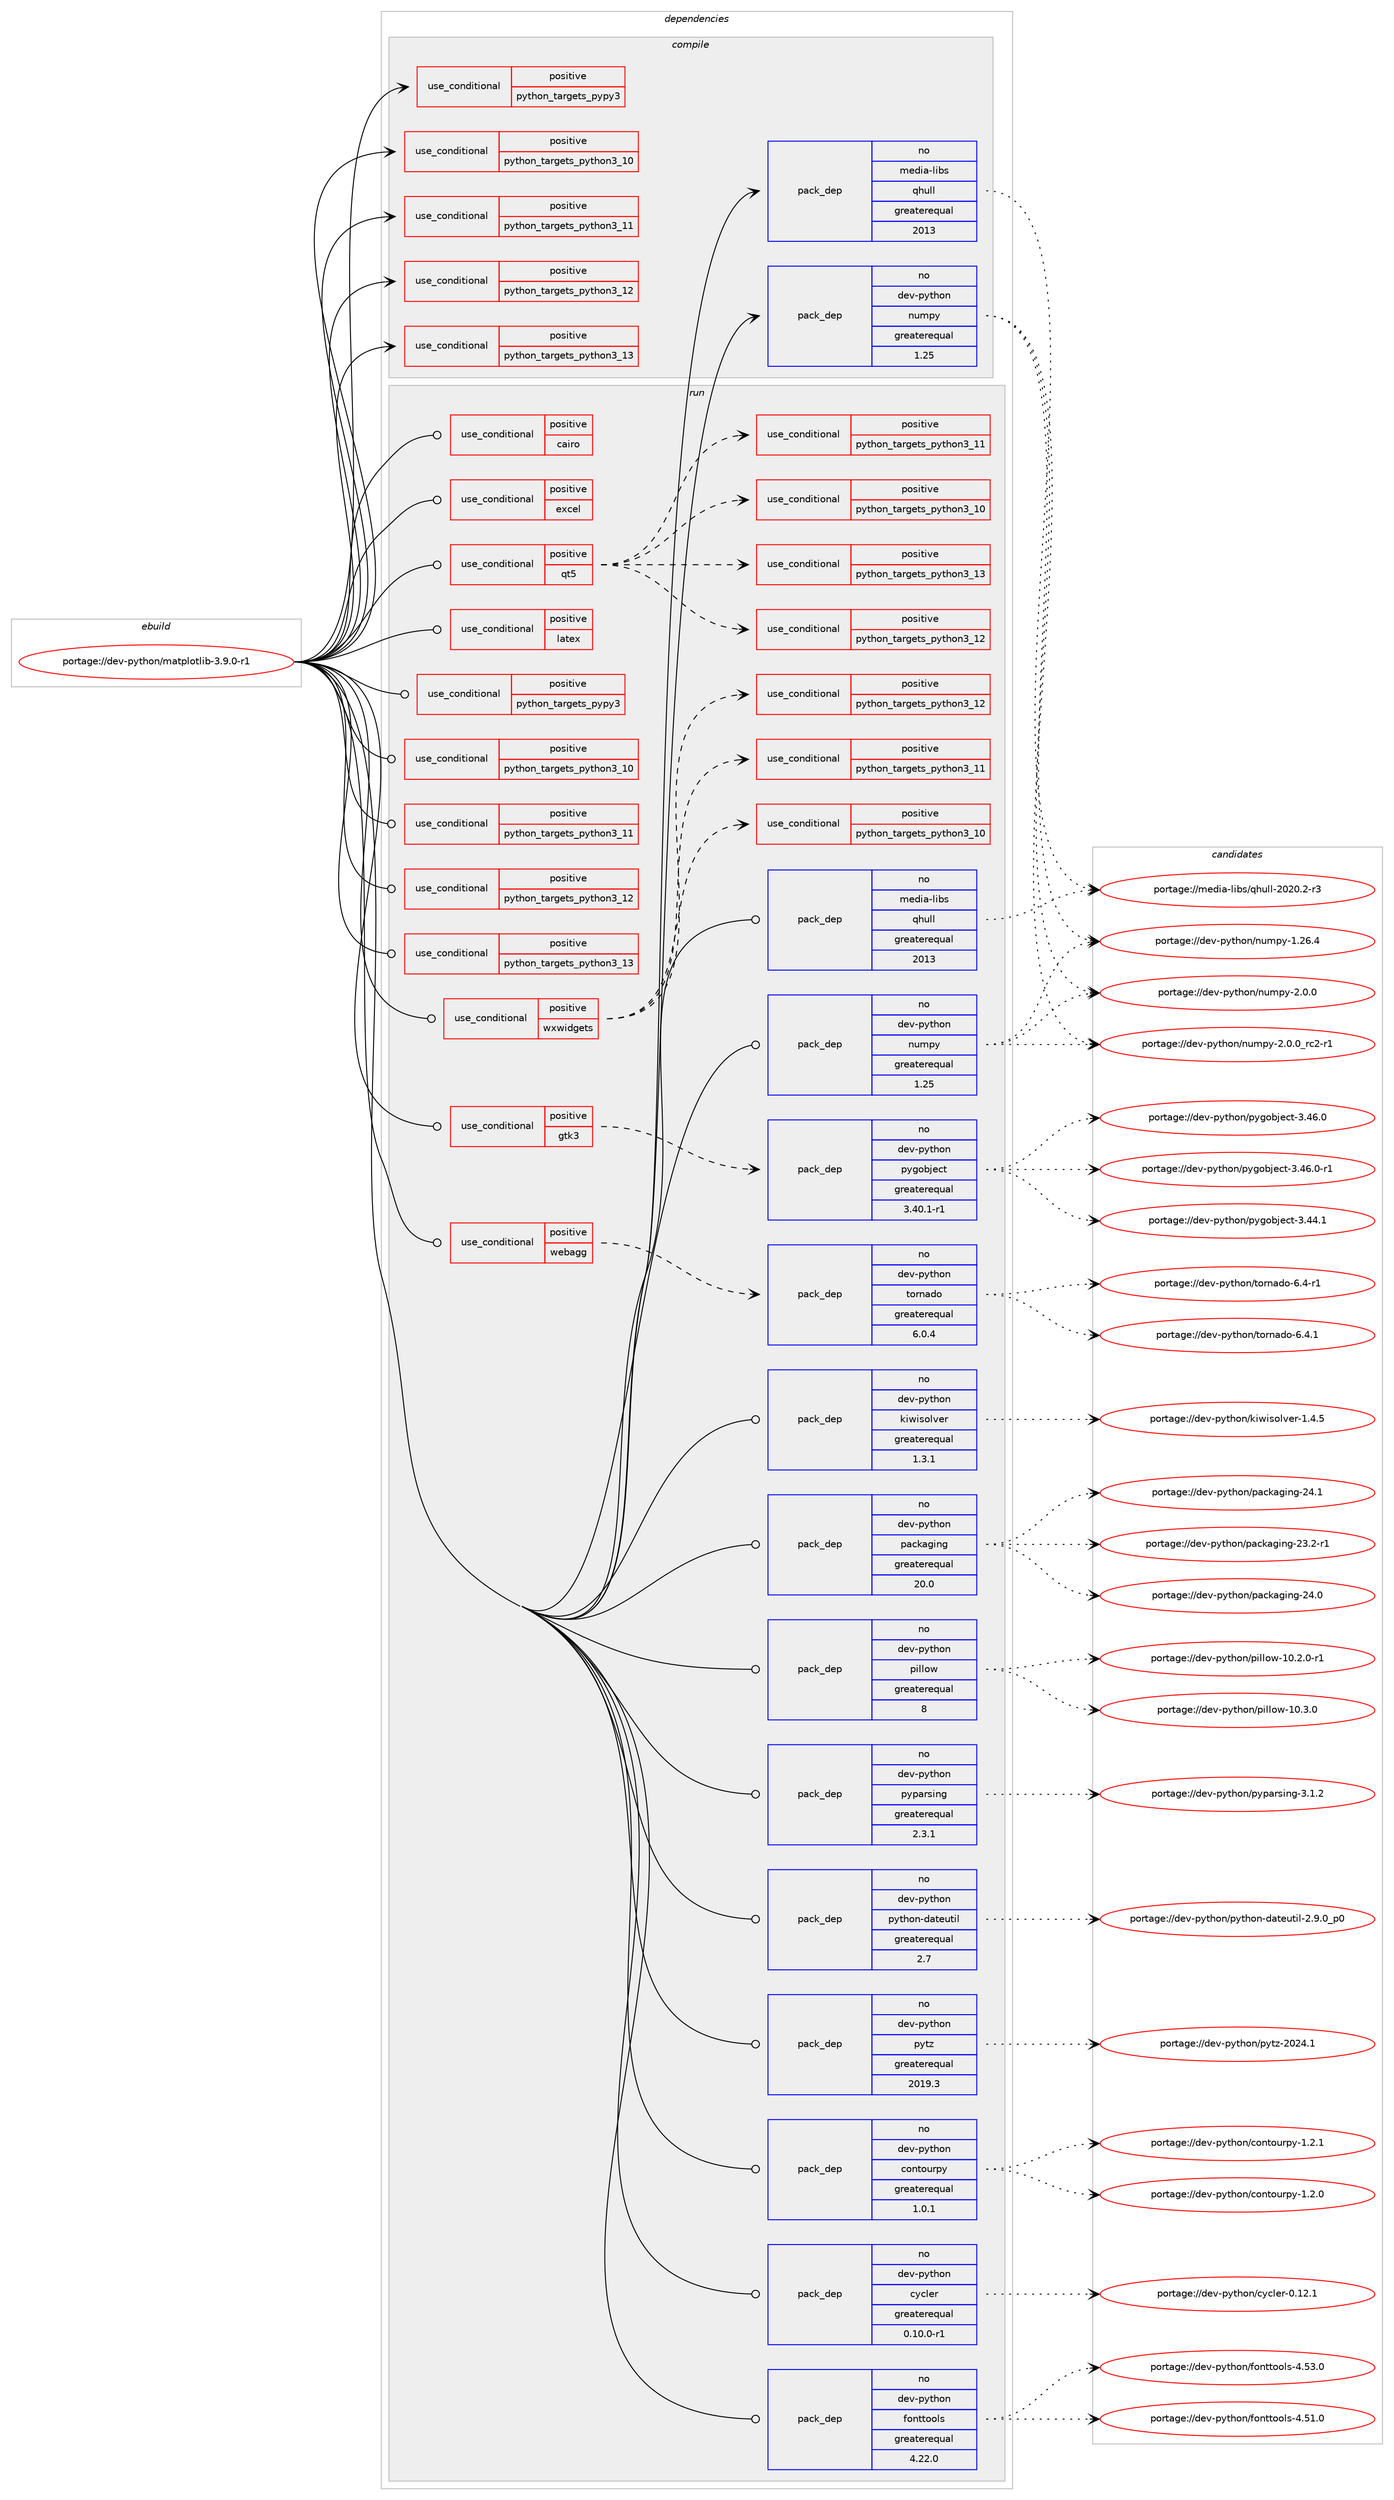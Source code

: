 digraph prolog {

# *************
# Graph options
# *************

newrank=true;
concentrate=true;
compound=true;
graph [rankdir=LR,fontname=Helvetica,fontsize=10,ranksep=1.5];#, ranksep=2.5, nodesep=0.2];
edge  [arrowhead=vee];
node  [fontname=Helvetica,fontsize=10];

# **********
# The ebuild
# **********

subgraph cluster_leftcol {
color=gray;
rank=same;
label=<<i>ebuild</i>>;
id [label="portage://dev-python/matplotlib-3.9.0-r1", color=red, width=4, href="../dev-python/matplotlib-3.9.0-r1.svg"];
}

# ****************
# The dependencies
# ****************

subgraph cluster_midcol {
color=gray;
label=<<i>dependencies</i>>;
subgraph cluster_compile {
fillcolor="#eeeeee";
style=filled;
label=<<i>compile</i>>;
subgraph cond33756 {
dependency75842 [label=<<TABLE BORDER="0" CELLBORDER="1" CELLSPACING="0" CELLPADDING="4"><TR><TD ROWSPAN="3" CELLPADDING="10">use_conditional</TD></TR><TR><TD>positive</TD></TR><TR><TD>python_targets_pypy3</TD></TR></TABLE>>, shape=none, color=red];
# *** BEGIN UNKNOWN DEPENDENCY TYPE (TODO) ***
# dependency75842 -> package_dependency(portage://dev-python/matplotlib-3.9.0-r1,install,no,dev-python,pypy3,none,[,,],any_same_slot,[use(optenable(tk),none),use(enable(threads),positive)])
# *** END UNKNOWN DEPENDENCY TYPE (TODO) ***

}
id:e -> dependency75842:w [weight=20,style="solid",arrowhead="vee"];
subgraph cond33757 {
dependency75843 [label=<<TABLE BORDER="0" CELLBORDER="1" CELLSPACING="0" CELLPADDING="4"><TR><TD ROWSPAN="3" CELLPADDING="10">use_conditional</TD></TR><TR><TD>positive</TD></TR><TR><TD>python_targets_python3_10</TD></TR></TABLE>>, shape=none, color=red];
# *** BEGIN UNKNOWN DEPENDENCY TYPE (TODO) ***
# dependency75843 -> package_dependency(portage://dev-python/matplotlib-3.9.0-r1,install,no,dev-lang,python,none,[,,],[slot(3.10)],[use(optenable(tk),none),use(enable(threads),positive)])
# *** END UNKNOWN DEPENDENCY TYPE (TODO) ***

}
id:e -> dependency75843:w [weight=20,style="solid",arrowhead="vee"];
subgraph cond33758 {
dependency75844 [label=<<TABLE BORDER="0" CELLBORDER="1" CELLSPACING="0" CELLPADDING="4"><TR><TD ROWSPAN="3" CELLPADDING="10">use_conditional</TD></TR><TR><TD>positive</TD></TR><TR><TD>python_targets_python3_11</TD></TR></TABLE>>, shape=none, color=red];
# *** BEGIN UNKNOWN DEPENDENCY TYPE (TODO) ***
# dependency75844 -> package_dependency(portage://dev-python/matplotlib-3.9.0-r1,install,no,dev-lang,python,none,[,,],[slot(3.11)],[use(optenable(tk),none),use(enable(threads),positive)])
# *** END UNKNOWN DEPENDENCY TYPE (TODO) ***

}
id:e -> dependency75844:w [weight=20,style="solid",arrowhead="vee"];
subgraph cond33759 {
dependency75845 [label=<<TABLE BORDER="0" CELLBORDER="1" CELLSPACING="0" CELLPADDING="4"><TR><TD ROWSPAN="3" CELLPADDING="10">use_conditional</TD></TR><TR><TD>positive</TD></TR><TR><TD>python_targets_python3_12</TD></TR></TABLE>>, shape=none, color=red];
# *** BEGIN UNKNOWN DEPENDENCY TYPE (TODO) ***
# dependency75845 -> package_dependency(portage://dev-python/matplotlib-3.9.0-r1,install,no,dev-lang,python,none,[,,],[slot(3.12)],[use(optenable(tk),none),use(enable(threads),positive)])
# *** END UNKNOWN DEPENDENCY TYPE (TODO) ***

}
id:e -> dependency75845:w [weight=20,style="solid",arrowhead="vee"];
subgraph cond33760 {
dependency75846 [label=<<TABLE BORDER="0" CELLBORDER="1" CELLSPACING="0" CELLPADDING="4"><TR><TD ROWSPAN="3" CELLPADDING="10">use_conditional</TD></TR><TR><TD>positive</TD></TR><TR><TD>python_targets_python3_13</TD></TR></TABLE>>, shape=none, color=red];
# *** BEGIN UNKNOWN DEPENDENCY TYPE (TODO) ***
# dependency75846 -> package_dependency(portage://dev-python/matplotlib-3.9.0-r1,install,no,dev-lang,python,none,[,,],[slot(3.13)],[use(optenable(tk),none),use(enable(threads),positive)])
# *** END UNKNOWN DEPENDENCY TYPE (TODO) ***

}
id:e -> dependency75846:w [weight=20,style="solid",arrowhead="vee"];
subgraph pack40871 {
dependency75847 [label=<<TABLE BORDER="0" CELLBORDER="1" CELLSPACING="0" CELLPADDING="4" WIDTH="220"><TR><TD ROWSPAN="6" CELLPADDING="30">pack_dep</TD></TR><TR><TD WIDTH="110">no</TD></TR><TR><TD>dev-python</TD></TR><TR><TD>numpy</TD></TR><TR><TD>greaterequal</TD></TR><TR><TD>1.25</TD></TR></TABLE>>, shape=none, color=blue];
}
id:e -> dependency75847:w [weight=20,style="solid",arrowhead="vee"];
# *** BEGIN UNKNOWN DEPENDENCY TYPE (TODO) ***
# id -> package_dependency(portage://dev-python/matplotlib-3.9.0-r1,install,no,media-libs,freetype,none,[,,],[slot(2)],[])
# *** END UNKNOWN DEPENDENCY TYPE (TODO) ***

subgraph pack40872 {
dependency75848 [label=<<TABLE BORDER="0" CELLBORDER="1" CELLSPACING="0" CELLPADDING="4" WIDTH="220"><TR><TD ROWSPAN="6" CELLPADDING="30">pack_dep</TD></TR><TR><TD WIDTH="110">no</TD></TR><TR><TD>media-libs</TD></TR><TR><TD>qhull</TD></TR><TR><TD>greaterequal</TD></TR><TR><TD>2013</TD></TR></TABLE>>, shape=none, color=blue];
}
id:e -> dependency75848:w [weight=20,style="solid",arrowhead="vee"];
}
subgraph cluster_compileandrun {
fillcolor="#eeeeee";
style=filled;
label=<<i>compile and run</i>>;
}
subgraph cluster_run {
fillcolor="#eeeeee";
style=filled;
label=<<i>run</i>>;
subgraph cond33761 {
dependency75849 [label=<<TABLE BORDER="0" CELLBORDER="1" CELLSPACING="0" CELLPADDING="4"><TR><TD ROWSPAN="3" CELLPADDING="10">use_conditional</TD></TR><TR><TD>positive</TD></TR><TR><TD>cairo</TD></TR></TABLE>>, shape=none, color=red];
# *** BEGIN UNKNOWN DEPENDENCY TYPE (TODO) ***
# dependency75849 -> package_dependency(portage://dev-python/matplotlib-3.9.0-r1,run,no,dev-python,cairocffi,none,[,,],[],[use(optenable(python_targets_pypy3),negative),use(optenable(python_targets_python3_10),negative),use(optenable(python_targets_python3_11),negative),use(optenable(python_targets_python3_12),negative),use(optenable(python_targets_python3_13),negative)])
# *** END UNKNOWN DEPENDENCY TYPE (TODO) ***

}
id:e -> dependency75849:w [weight=20,style="solid",arrowhead="odot"];
subgraph cond33762 {
dependency75850 [label=<<TABLE BORDER="0" CELLBORDER="1" CELLSPACING="0" CELLPADDING="4"><TR><TD ROWSPAN="3" CELLPADDING="10">use_conditional</TD></TR><TR><TD>positive</TD></TR><TR><TD>excel</TD></TR></TABLE>>, shape=none, color=red];
# *** BEGIN UNKNOWN DEPENDENCY TYPE (TODO) ***
# dependency75850 -> package_dependency(portage://dev-python/matplotlib-3.9.0-r1,run,no,dev-python,xlwt,none,[,,],[],[use(optenable(python_targets_pypy3),negative),use(optenable(python_targets_python3_10),negative),use(optenable(python_targets_python3_11),negative),use(optenable(python_targets_python3_12),negative),use(optenable(python_targets_python3_13),negative)])
# *** END UNKNOWN DEPENDENCY TYPE (TODO) ***

}
id:e -> dependency75850:w [weight=20,style="solid",arrowhead="odot"];
subgraph cond33763 {
dependency75851 [label=<<TABLE BORDER="0" CELLBORDER="1" CELLSPACING="0" CELLPADDING="4"><TR><TD ROWSPAN="3" CELLPADDING="10">use_conditional</TD></TR><TR><TD>positive</TD></TR><TR><TD>gtk3</TD></TR></TABLE>>, shape=none, color=red];
subgraph pack40873 {
dependency75852 [label=<<TABLE BORDER="0" CELLBORDER="1" CELLSPACING="0" CELLPADDING="4" WIDTH="220"><TR><TD ROWSPAN="6" CELLPADDING="30">pack_dep</TD></TR><TR><TD WIDTH="110">no</TD></TR><TR><TD>dev-python</TD></TR><TR><TD>pygobject</TD></TR><TR><TD>greaterequal</TD></TR><TR><TD>3.40.1-r1</TD></TR></TABLE>>, shape=none, color=blue];
}
dependency75851:e -> dependency75852:w [weight=20,style="dashed",arrowhead="vee"];
# *** BEGIN UNKNOWN DEPENDENCY TYPE (TODO) ***
# dependency75851 -> package_dependency(portage://dev-python/matplotlib-3.9.0-r1,run,no,x11-libs,gtk+,none,[,,],[slot(3)],[use(enable(introspection),none)])
# *** END UNKNOWN DEPENDENCY TYPE (TODO) ***

}
id:e -> dependency75851:w [weight=20,style="solid",arrowhead="odot"];
subgraph cond33764 {
dependency75853 [label=<<TABLE BORDER="0" CELLBORDER="1" CELLSPACING="0" CELLPADDING="4"><TR><TD ROWSPAN="3" CELLPADDING="10">use_conditional</TD></TR><TR><TD>positive</TD></TR><TR><TD>latex</TD></TR></TABLE>>, shape=none, color=red];
# *** BEGIN UNKNOWN DEPENDENCY TYPE (TODO) ***
# dependency75853 -> package_dependency(portage://dev-python/matplotlib-3.9.0-r1,run,no,virtual,latex-base,none,[,,],[],[])
# *** END UNKNOWN DEPENDENCY TYPE (TODO) ***

# *** BEGIN UNKNOWN DEPENDENCY TYPE (TODO) ***
# dependency75853 -> package_dependency(portage://dev-python/matplotlib-3.9.0-r1,run,no,app-text,dvipng,none,[,,],[],[])
# *** END UNKNOWN DEPENDENCY TYPE (TODO) ***

# *** BEGIN UNKNOWN DEPENDENCY TYPE (TODO) ***
# dependency75853 -> package_dependency(portage://dev-python/matplotlib-3.9.0-r1,run,no,app-text,ghostscript-gpl,none,[,,],[],[])
# *** END UNKNOWN DEPENDENCY TYPE (TODO) ***

# *** BEGIN UNKNOWN DEPENDENCY TYPE (TODO) ***
# dependency75853 -> package_dependency(portage://dev-python/matplotlib-3.9.0-r1,run,no,app-text,poppler,none,[,,],[],[use(enable(utils),none)])
# *** END UNKNOWN DEPENDENCY TYPE (TODO) ***

# *** BEGIN UNKNOWN DEPENDENCY TYPE (TODO) ***
# dependency75853 -> package_dependency(portage://dev-python/matplotlib-3.9.0-r1,run,no,dev-texlive,texlive-fontsrecommended,none,[,,],[],[])
# *** END UNKNOWN DEPENDENCY TYPE (TODO) ***

# *** BEGIN UNKNOWN DEPENDENCY TYPE (TODO) ***
# dependency75853 -> package_dependency(portage://dev-python/matplotlib-3.9.0-r1,run,no,dev-texlive,texlive-latexextra,none,[,,],[],[])
# *** END UNKNOWN DEPENDENCY TYPE (TODO) ***

# *** BEGIN UNKNOWN DEPENDENCY TYPE (TODO) ***
# dependency75853 -> package_dependency(portage://dev-python/matplotlib-3.9.0-r1,run,no,dev-texlive,texlive-luatex,none,[,,],[],[])
# *** END UNKNOWN DEPENDENCY TYPE (TODO) ***

# *** BEGIN UNKNOWN DEPENDENCY TYPE (TODO) ***
# dependency75853 -> package_dependency(portage://dev-python/matplotlib-3.9.0-r1,run,no,dev-texlive,texlive-xetex,none,[,,],[],[])
# *** END UNKNOWN DEPENDENCY TYPE (TODO) ***

}
id:e -> dependency75853:w [weight=20,style="solid",arrowhead="odot"];
subgraph cond33765 {
dependency75854 [label=<<TABLE BORDER="0" CELLBORDER="1" CELLSPACING="0" CELLPADDING="4"><TR><TD ROWSPAN="3" CELLPADDING="10">use_conditional</TD></TR><TR><TD>positive</TD></TR><TR><TD>python_targets_pypy3</TD></TR></TABLE>>, shape=none, color=red];
# *** BEGIN UNKNOWN DEPENDENCY TYPE (TODO) ***
# dependency75854 -> package_dependency(portage://dev-python/matplotlib-3.9.0-r1,run,no,dev-python,pypy3,none,[,,],any_same_slot,[use(optenable(tk),none),use(enable(threads),positive)])
# *** END UNKNOWN DEPENDENCY TYPE (TODO) ***

}
id:e -> dependency75854:w [weight=20,style="solid",arrowhead="odot"];
subgraph cond33766 {
dependency75855 [label=<<TABLE BORDER="0" CELLBORDER="1" CELLSPACING="0" CELLPADDING="4"><TR><TD ROWSPAN="3" CELLPADDING="10">use_conditional</TD></TR><TR><TD>positive</TD></TR><TR><TD>python_targets_python3_10</TD></TR></TABLE>>, shape=none, color=red];
# *** BEGIN UNKNOWN DEPENDENCY TYPE (TODO) ***
# dependency75855 -> package_dependency(portage://dev-python/matplotlib-3.9.0-r1,run,no,dev-lang,python,none,[,,],[slot(3.10)],[use(optenable(tk),none),use(enable(threads),positive)])
# *** END UNKNOWN DEPENDENCY TYPE (TODO) ***

}
id:e -> dependency75855:w [weight=20,style="solid",arrowhead="odot"];
subgraph cond33767 {
dependency75856 [label=<<TABLE BORDER="0" CELLBORDER="1" CELLSPACING="0" CELLPADDING="4"><TR><TD ROWSPAN="3" CELLPADDING="10">use_conditional</TD></TR><TR><TD>positive</TD></TR><TR><TD>python_targets_python3_11</TD></TR></TABLE>>, shape=none, color=red];
# *** BEGIN UNKNOWN DEPENDENCY TYPE (TODO) ***
# dependency75856 -> package_dependency(portage://dev-python/matplotlib-3.9.0-r1,run,no,dev-lang,python,none,[,,],[slot(3.11)],[use(optenable(tk),none),use(enable(threads),positive)])
# *** END UNKNOWN DEPENDENCY TYPE (TODO) ***

}
id:e -> dependency75856:w [weight=20,style="solid",arrowhead="odot"];
subgraph cond33768 {
dependency75857 [label=<<TABLE BORDER="0" CELLBORDER="1" CELLSPACING="0" CELLPADDING="4"><TR><TD ROWSPAN="3" CELLPADDING="10">use_conditional</TD></TR><TR><TD>positive</TD></TR><TR><TD>python_targets_python3_12</TD></TR></TABLE>>, shape=none, color=red];
# *** BEGIN UNKNOWN DEPENDENCY TYPE (TODO) ***
# dependency75857 -> package_dependency(portage://dev-python/matplotlib-3.9.0-r1,run,no,dev-lang,python,none,[,,],[slot(3.12)],[use(optenable(tk),none),use(enable(threads),positive)])
# *** END UNKNOWN DEPENDENCY TYPE (TODO) ***

}
id:e -> dependency75857:w [weight=20,style="solid",arrowhead="odot"];
subgraph cond33769 {
dependency75858 [label=<<TABLE BORDER="0" CELLBORDER="1" CELLSPACING="0" CELLPADDING="4"><TR><TD ROWSPAN="3" CELLPADDING="10">use_conditional</TD></TR><TR><TD>positive</TD></TR><TR><TD>python_targets_python3_13</TD></TR></TABLE>>, shape=none, color=red];
# *** BEGIN UNKNOWN DEPENDENCY TYPE (TODO) ***
# dependency75858 -> package_dependency(portage://dev-python/matplotlib-3.9.0-r1,run,no,dev-lang,python,none,[,,],[slot(3.13)],[use(optenable(tk),none),use(enable(threads),positive)])
# *** END UNKNOWN DEPENDENCY TYPE (TODO) ***

}
id:e -> dependency75858:w [weight=20,style="solid",arrowhead="odot"];
subgraph cond33770 {
dependency75859 [label=<<TABLE BORDER="0" CELLBORDER="1" CELLSPACING="0" CELLPADDING="4"><TR><TD ROWSPAN="3" CELLPADDING="10">use_conditional</TD></TR><TR><TD>positive</TD></TR><TR><TD>qt5</TD></TR></TABLE>>, shape=none, color=red];
subgraph cond33771 {
dependency75860 [label=<<TABLE BORDER="0" CELLBORDER="1" CELLSPACING="0" CELLPADDING="4"><TR><TD ROWSPAN="3" CELLPADDING="10">use_conditional</TD></TR><TR><TD>positive</TD></TR><TR><TD>python_targets_python3_10</TD></TR></TABLE>>, shape=none, color=red];
# *** BEGIN UNKNOWN DEPENDENCY TYPE (TODO) ***
# dependency75860 -> package_dependency(portage://dev-python/matplotlib-3.9.0-r1,run,no,dev-python,PyQt5,none,[,,],[],[use(enable(gui),none),use(enable(widgets),none),use(optenable(python_targets_python3_10),negative),use(optenable(python_targets_python3_11),negative),use(optenable(python_targets_python3_12),negative),use(optenable(python_targets_python3_13),negative)])
# *** END UNKNOWN DEPENDENCY TYPE (TODO) ***

}
dependency75859:e -> dependency75860:w [weight=20,style="dashed",arrowhead="vee"];
subgraph cond33772 {
dependency75861 [label=<<TABLE BORDER="0" CELLBORDER="1" CELLSPACING="0" CELLPADDING="4"><TR><TD ROWSPAN="3" CELLPADDING="10">use_conditional</TD></TR><TR><TD>positive</TD></TR><TR><TD>python_targets_python3_11</TD></TR></TABLE>>, shape=none, color=red];
# *** BEGIN UNKNOWN DEPENDENCY TYPE (TODO) ***
# dependency75861 -> package_dependency(portage://dev-python/matplotlib-3.9.0-r1,run,no,dev-python,PyQt5,none,[,,],[],[use(enable(gui),none),use(enable(widgets),none),use(optenable(python_targets_python3_10),negative),use(optenable(python_targets_python3_11),negative),use(optenable(python_targets_python3_12),negative),use(optenable(python_targets_python3_13),negative)])
# *** END UNKNOWN DEPENDENCY TYPE (TODO) ***

}
dependency75859:e -> dependency75861:w [weight=20,style="dashed",arrowhead="vee"];
subgraph cond33773 {
dependency75862 [label=<<TABLE BORDER="0" CELLBORDER="1" CELLSPACING="0" CELLPADDING="4"><TR><TD ROWSPAN="3" CELLPADDING="10">use_conditional</TD></TR><TR><TD>positive</TD></TR><TR><TD>python_targets_python3_12</TD></TR></TABLE>>, shape=none, color=red];
# *** BEGIN UNKNOWN DEPENDENCY TYPE (TODO) ***
# dependency75862 -> package_dependency(portage://dev-python/matplotlib-3.9.0-r1,run,no,dev-python,PyQt5,none,[,,],[],[use(enable(gui),none),use(enable(widgets),none),use(optenable(python_targets_python3_10),negative),use(optenable(python_targets_python3_11),negative),use(optenable(python_targets_python3_12),negative),use(optenable(python_targets_python3_13),negative)])
# *** END UNKNOWN DEPENDENCY TYPE (TODO) ***

}
dependency75859:e -> dependency75862:w [weight=20,style="dashed",arrowhead="vee"];
subgraph cond33774 {
dependency75863 [label=<<TABLE BORDER="0" CELLBORDER="1" CELLSPACING="0" CELLPADDING="4"><TR><TD ROWSPAN="3" CELLPADDING="10">use_conditional</TD></TR><TR><TD>positive</TD></TR><TR><TD>python_targets_python3_13</TD></TR></TABLE>>, shape=none, color=red];
# *** BEGIN UNKNOWN DEPENDENCY TYPE (TODO) ***
# dependency75863 -> package_dependency(portage://dev-python/matplotlib-3.9.0-r1,run,no,dev-python,PyQt5,none,[,,],[],[use(enable(gui),none),use(enable(widgets),none),use(optenable(python_targets_python3_10),negative),use(optenable(python_targets_python3_11),negative),use(optenable(python_targets_python3_12),negative),use(optenable(python_targets_python3_13),negative)])
# *** END UNKNOWN DEPENDENCY TYPE (TODO) ***

}
dependency75859:e -> dependency75863:w [weight=20,style="dashed",arrowhead="vee"];
}
id:e -> dependency75859:w [weight=20,style="solid",arrowhead="odot"];
subgraph cond33775 {
dependency75864 [label=<<TABLE BORDER="0" CELLBORDER="1" CELLSPACING="0" CELLPADDING="4"><TR><TD ROWSPAN="3" CELLPADDING="10">use_conditional</TD></TR><TR><TD>positive</TD></TR><TR><TD>webagg</TD></TR></TABLE>>, shape=none, color=red];
subgraph pack40874 {
dependency75865 [label=<<TABLE BORDER="0" CELLBORDER="1" CELLSPACING="0" CELLPADDING="4" WIDTH="220"><TR><TD ROWSPAN="6" CELLPADDING="30">pack_dep</TD></TR><TR><TD WIDTH="110">no</TD></TR><TR><TD>dev-python</TD></TR><TR><TD>tornado</TD></TR><TR><TD>greaterequal</TD></TR><TR><TD>6.0.4</TD></TR></TABLE>>, shape=none, color=blue];
}
dependency75864:e -> dependency75865:w [weight=20,style="dashed",arrowhead="vee"];
}
id:e -> dependency75864:w [weight=20,style="solid",arrowhead="odot"];
subgraph cond33776 {
dependency75866 [label=<<TABLE BORDER="0" CELLBORDER="1" CELLSPACING="0" CELLPADDING="4"><TR><TD ROWSPAN="3" CELLPADDING="10">use_conditional</TD></TR><TR><TD>positive</TD></TR><TR><TD>wxwidgets</TD></TR></TABLE>>, shape=none, color=red];
subgraph cond33777 {
dependency75867 [label=<<TABLE BORDER="0" CELLBORDER="1" CELLSPACING="0" CELLPADDING="4"><TR><TD ROWSPAN="3" CELLPADDING="10">use_conditional</TD></TR><TR><TD>positive</TD></TR><TR><TD>python_targets_python3_10</TD></TR></TABLE>>, shape=none, color=red];
# *** BEGIN UNKNOWN DEPENDENCY TYPE (TODO) ***
# dependency75867 -> package_dependency(portage://dev-python/matplotlib-3.9.0-r1,run,no,dev-python,wxpython,none,[,,],any_different_slot,[use(optenable(python_targets_python3_10),negative),use(optenable(python_targets_python3_11),negative),use(optenable(python_targets_python3_12),negative)])
# *** END UNKNOWN DEPENDENCY TYPE (TODO) ***

}
dependency75866:e -> dependency75867:w [weight=20,style="dashed",arrowhead="vee"];
subgraph cond33778 {
dependency75868 [label=<<TABLE BORDER="0" CELLBORDER="1" CELLSPACING="0" CELLPADDING="4"><TR><TD ROWSPAN="3" CELLPADDING="10">use_conditional</TD></TR><TR><TD>positive</TD></TR><TR><TD>python_targets_python3_11</TD></TR></TABLE>>, shape=none, color=red];
# *** BEGIN UNKNOWN DEPENDENCY TYPE (TODO) ***
# dependency75868 -> package_dependency(portage://dev-python/matplotlib-3.9.0-r1,run,no,dev-python,wxpython,none,[,,],any_different_slot,[use(optenable(python_targets_python3_10),negative),use(optenable(python_targets_python3_11),negative),use(optenable(python_targets_python3_12),negative)])
# *** END UNKNOWN DEPENDENCY TYPE (TODO) ***

}
dependency75866:e -> dependency75868:w [weight=20,style="dashed",arrowhead="vee"];
subgraph cond33779 {
dependency75869 [label=<<TABLE BORDER="0" CELLBORDER="1" CELLSPACING="0" CELLPADDING="4"><TR><TD ROWSPAN="3" CELLPADDING="10">use_conditional</TD></TR><TR><TD>positive</TD></TR><TR><TD>python_targets_python3_12</TD></TR></TABLE>>, shape=none, color=red];
# *** BEGIN UNKNOWN DEPENDENCY TYPE (TODO) ***
# dependency75869 -> package_dependency(portage://dev-python/matplotlib-3.9.0-r1,run,no,dev-python,wxpython,none,[,,],any_different_slot,[use(optenable(python_targets_python3_10),negative),use(optenable(python_targets_python3_11),negative),use(optenable(python_targets_python3_12),negative)])
# *** END UNKNOWN DEPENDENCY TYPE (TODO) ***

}
dependency75866:e -> dependency75869:w [weight=20,style="dashed",arrowhead="vee"];
}
id:e -> dependency75866:w [weight=20,style="solid",arrowhead="odot"];
subgraph pack40875 {
dependency75870 [label=<<TABLE BORDER="0" CELLBORDER="1" CELLSPACING="0" CELLPADDING="4" WIDTH="220"><TR><TD ROWSPAN="6" CELLPADDING="30">pack_dep</TD></TR><TR><TD WIDTH="110">no</TD></TR><TR><TD>dev-python</TD></TR><TR><TD>contourpy</TD></TR><TR><TD>greaterequal</TD></TR><TR><TD>1.0.1</TD></TR></TABLE>>, shape=none, color=blue];
}
id:e -> dependency75870:w [weight=20,style="solid",arrowhead="odot"];
subgraph pack40876 {
dependency75871 [label=<<TABLE BORDER="0" CELLBORDER="1" CELLSPACING="0" CELLPADDING="4" WIDTH="220"><TR><TD ROWSPAN="6" CELLPADDING="30">pack_dep</TD></TR><TR><TD WIDTH="110">no</TD></TR><TR><TD>dev-python</TD></TR><TR><TD>cycler</TD></TR><TR><TD>greaterequal</TD></TR><TR><TD>0.10.0-r1</TD></TR></TABLE>>, shape=none, color=blue];
}
id:e -> dependency75871:w [weight=20,style="solid",arrowhead="odot"];
subgraph pack40877 {
dependency75872 [label=<<TABLE BORDER="0" CELLBORDER="1" CELLSPACING="0" CELLPADDING="4" WIDTH="220"><TR><TD ROWSPAN="6" CELLPADDING="30">pack_dep</TD></TR><TR><TD WIDTH="110">no</TD></TR><TR><TD>dev-python</TD></TR><TR><TD>fonttools</TD></TR><TR><TD>greaterequal</TD></TR><TR><TD>4.22.0</TD></TR></TABLE>>, shape=none, color=blue];
}
id:e -> dependency75872:w [weight=20,style="solid",arrowhead="odot"];
subgraph pack40878 {
dependency75873 [label=<<TABLE BORDER="0" CELLBORDER="1" CELLSPACING="0" CELLPADDING="4" WIDTH="220"><TR><TD ROWSPAN="6" CELLPADDING="30">pack_dep</TD></TR><TR><TD WIDTH="110">no</TD></TR><TR><TD>dev-python</TD></TR><TR><TD>kiwisolver</TD></TR><TR><TD>greaterequal</TD></TR><TR><TD>1.3.1</TD></TR></TABLE>>, shape=none, color=blue];
}
id:e -> dependency75873:w [weight=20,style="solid",arrowhead="odot"];
subgraph pack40879 {
dependency75874 [label=<<TABLE BORDER="0" CELLBORDER="1" CELLSPACING="0" CELLPADDING="4" WIDTH="220"><TR><TD ROWSPAN="6" CELLPADDING="30">pack_dep</TD></TR><TR><TD WIDTH="110">no</TD></TR><TR><TD>dev-python</TD></TR><TR><TD>numpy</TD></TR><TR><TD>greaterequal</TD></TR><TR><TD>1.25</TD></TR></TABLE>>, shape=none, color=blue];
}
id:e -> dependency75874:w [weight=20,style="solid",arrowhead="odot"];
subgraph pack40880 {
dependency75875 [label=<<TABLE BORDER="0" CELLBORDER="1" CELLSPACING="0" CELLPADDING="4" WIDTH="220"><TR><TD ROWSPAN="6" CELLPADDING="30">pack_dep</TD></TR><TR><TD WIDTH="110">no</TD></TR><TR><TD>dev-python</TD></TR><TR><TD>packaging</TD></TR><TR><TD>greaterequal</TD></TR><TR><TD>20.0</TD></TR></TABLE>>, shape=none, color=blue];
}
id:e -> dependency75875:w [weight=20,style="solid",arrowhead="odot"];
subgraph pack40881 {
dependency75876 [label=<<TABLE BORDER="0" CELLBORDER="1" CELLSPACING="0" CELLPADDING="4" WIDTH="220"><TR><TD ROWSPAN="6" CELLPADDING="30">pack_dep</TD></TR><TR><TD WIDTH="110">no</TD></TR><TR><TD>dev-python</TD></TR><TR><TD>pillow</TD></TR><TR><TD>greaterequal</TD></TR><TR><TD>8</TD></TR></TABLE>>, shape=none, color=blue];
}
id:e -> dependency75876:w [weight=20,style="solid",arrowhead="odot"];
subgraph pack40882 {
dependency75877 [label=<<TABLE BORDER="0" CELLBORDER="1" CELLSPACING="0" CELLPADDING="4" WIDTH="220"><TR><TD ROWSPAN="6" CELLPADDING="30">pack_dep</TD></TR><TR><TD WIDTH="110">no</TD></TR><TR><TD>dev-python</TD></TR><TR><TD>pyparsing</TD></TR><TR><TD>greaterequal</TD></TR><TR><TD>2.3.1</TD></TR></TABLE>>, shape=none, color=blue];
}
id:e -> dependency75877:w [weight=20,style="solid",arrowhead="odot"];
subgraph pack40883 {
dependency75878 [label=<<TABLE BORDER="0" CELLBORDER="1" CELLSPACING="0" CELLPADDING="4" WIDTH="220"><TR><TD ROWSPAN="6" CELLPADDING="30">pack_dep</TD></TR><TR><TD WIDTH="110">no</TD></TR><TR><TD>dev-python</TD></TR><TR><TD>python-dateutil</TD></TR><TR><TD>greaterequal</TD></TR><TR><TD>2.7</TD></TR></TABLE>>, shape=none, color=blue];
}
id:e -> dependency75878:w [weight=20,style="solid",arrowhead="odot"];
subgraph pack40884 {
dependency75879 [label=<<TABLE BORDER="0" CELLBORDER="1" CELLSPACING="0" CELLPADDING="4" WIDTH="220"><TR><TD ROWSPAN="6" CELLPADDING="30">pack_dep</TD></TR><TR><TD WIDTH="110">no</TD></TR><TR><TD>dev-python</TD></TR><TR><TD>pytz</TD></TR><TR><TD>greaterequal</TD></TR><TR><TD>2019.3</TD></TR></TABLE>>, shape=none, color=blue];
}
id:e -> dependency75879:w [weight=20,style="solid",arrowhead="odot"];
# *** BEGIN UNKNOWN DEPENDENCY TYPE (TODO) ***
# id -> package_dependency(portage://dev-python/matplotlib-3.9.0-r1,run,no,media-fonts,dejavu,none,[,,],[],[])
# *** END UNKNOWN DEPENDENCY TYPE (TODO) ***

# *** BEGIN UNKNOWN DEPENDENCY TYPE (TODO) ***
# id -> package_dependency(portage://dev-python/matplotlib-3.9.0-r1,run,no,media-fonts,stix-fonts,none,[,,],[],[])
# *** END UNKNOWN DEPENDENCY TYPE (TODO) ***

# *** BEGIN UNKNOWN DEPENDENCY TYPE (TODO) ***
# id -> package_dependency(portage://dev-python/matplotlib-3.9.0-r1,run,no,media-libs,freetype,none,[,,],[slot(2)],[])
# *** END UNKNOWN DEPENDENCY TYPE (TODO) ***

# *** BEGIN UNKNOWN DEPENDENCY TYPE (TODO) ***
# id -> package_dependency(portage://dev-python/matplotlib-3.9.0-r1,run,no,media-libs,libpng,none,[,,],[slot(0)],[])
# *** END UNKNOWN DEPENDENCY TYPE (TODO) ***

subgraph pack40885 {
dependency75880 [label=<<TABLE BORDER="0" CELLBORDER="1" CELLSPACING="0" CELLPADDING="4" WIDTH="220"><TR><TD ROWSPAN="6" CELLPADDING="30">pack_dep</TD></TR><TR><TD WIDTH="110">no</TD></TR><TR><TD>media-libs</TD></TR><TR><TD>qhull</TD></TR><TR><TD>greaterequal</TD></TR><TR><TD>2013</TD></TR></TABLE>>, shape=none, color=blue];
}
id:e -> dependency75880:w [weight=20,style="solid",arrowhead="odot"];
# *** BEGIN UNKNOWN DEPENDENCY TYPE (TODO) ***
# id -> package_dependency(portage://dev-python/matplotlib-3.9.0-r1,run,no,virtual,imagemagick-tools,none,[,,],[],[use(enable(jpeg),none),use(enable(tiff),none)])
# *** END UNKNOWN DEPENDENCY TYPE (TODO) ***

}
}

# **************
# The candidates
# **************

subgraph cluster_choices {
rank=same;
color=gray;
label=<<i>candidates</i>>;

subgraph choice40871 {
color=black;
nodesep=1;
choice100101118451121211161041111104711011710911212145494650544652 [label="portage://dev-python/numpy-1.26.4", color=red, width=4,href="../dev-python/numpy-1.26.4.svg"];
choice1001011184511212111610411111047110117109112121455046484648 [label="portage://dev-python/numpy-2.0.0", color=red, width=4,href="../dev-python/numpy-2.0.0.svg"];
choice10010111845112121116104111110471101171091121214550464846489511499504511449 [label="portage://dev-python/numpy-2.0.0_rc2-r1", color=red, width=4,href="../dev-python/numpy-2.0.0_rc2-r1.svg"];
dependency75847:e -> choice100101118451121211161041111104711011710911212145494650544652:w [style=dotted,weight="100"];
dependency75847:e -> choice1001011184511212111610411111047110117109112121455046484648:w [style=dotted,weight="100"];
dependency75847:e -> choice10010111845112121116104111110471101171091121214550464846489511499504511449:w [style=dotted,weight="100"];
}
subgraph choice40872 {
color=black;
nodesep=1;
choice10910110010597451081059811547113104117108108455048504846504511451 [label="portage://media-libs/qhull-2020.2-r3", color=red, width=4,href="../media-libs/qhull-2020.2-r3.svg"];
dependency75848:e -> choice10910110010597451081059811547113104117108108455048504846504511451:w [style=dotted,weight="100"];
}
subgraph choice40873 {
color=black;
nodesep=1;
choice1001011184511212111610411111047112121103111981061019911645514652524649 [label="portage://dev-python/pygobject-3.44.1", color=red, width=4,href="../dev-python/pygobject-3.44.1.svg"];
choice1001011184511212111610411111047112121103111981061019911645514652544648 [label="portage://dev-python/pygobject-3.46.0", color=red, width=4,href="../dev-python/pygobject-3.46.0.svg"];
choice10010111845112121116104111110471121211031119810610199116455146525446484511449 [label="portage://dev-python/pygobject-3.46.0-r1", color=red, width=4,href="../dev-python/pygobject-3.46.0-r1.svg"];
dependency75852:e -> choice1001011184511212111610411111047112121103111981061019911645514652524649:w [style=dotted,weight="100"];
dependency75852:e -> choice1001011184511212111610411111047112121103111981061019911645514652544648:w [style=dotted,weight="100"];
dependency75852:e -> choice10010111845112121116104111110471121211031119810610199116455146525446484511449:w [style=dotted,weight="100"];
}
subgraph choice40874 {
color=black;
nodesep=1;
choice100101118451121211161041111104711611111411097100111455446524511449 [label="portage://dev-python/tornado-6.4-r1", color=red, width=4,href="../dev-python/tornado-6.4-r1.svg"];
choice100101118451121211161041111104711611111411097100111455446524649 [label="portage://dev-python/tornado-6.4.1", color=red, width=4,href="../dev-python/tornado-6.4.1.svg"];
dependency75865:e -> choice100101118451121211161041111104711611111411097100111455446524511449:w [style=dotted,weight="100"];
dependency75865:e -> choice100101118451121211161041111104711611111411097100111455446524649:w [style=dotted,weight="100"];
}
subgraph choice40875 {
color=black;
nodesep=1;
choice100101118451121211161041111104799111110116111117114112121454946504648 [label="portage://dev-python/contourpy-1.2.0", color=red, width=4,href="../dev-python/contourpy-1.2.0.svg"];
choice100101118451121211161041111104799111110116111117114112121454946504649 [label="portage://dev-python/contourpy-1.2.1", color=red, width=4,href="../dev-python/contourpy-1.2.1.svg"];
dependency75870:e -> choice100101118451121211161041111104799111110116111117114112121454946504648:w [style=dotted,weight="100"];
dependency75870:e -> choice100101118451121211161041111104799111110116111117114112121454946504649:w [style=dotted,weight="100"];
}
subgraph choice40876 {
color=black;
nodesep=1;
choice1001011184511212111610411111047991219910810111445484649504649 [label="portage://dev-python/cycler-0.12.1", color=red, width=4,href="../dev-python/cycler-0.12.1.svg"];
dependency75871:e -> choice1001011184511212111610411111047991219910810111445484649504649:w [style=dotted,weight="100"];
}
subgraph choice40877 {
color=black;
nodesep=1;
choice100101118451121211161041111104710211111011611611111110811545524653494648 [label="portage://dev-python/fonttools-4.51.0", color=red, width=4,href="../dev-python/fonttools-4.51.0.svg"];
choice100101118451121211161041111104710211111011611611111110811545524653514648 [label="portage://dev-python/fonttools-4.53.0", color=red, width=4,href="../dev-python/fonttools-4.53.0.svg"];
dependency75872:e -> choice100101118451121211161041111104710211111011611611111110811545524653494648:w [style=dotted,weight="100"];
dependency75872:e -> choice100101118451121211161041111104710211111011611611111110811545524653514648:w [style=dotted,weight="100"];
}
subgraph choice40878 {
color=black;
nodesep=1;
choice1001011184511212111610411111047107105119105115111108118101114454946524653 [label="portage://dev-python/kiwisolver-1.4.5", color=red, width=4,href="../dev-python/kiwisolver-1.4.5.svg"];
dependency75873:e -> choice1001011184511212111610411111047107105119105115111108118101114454946524653:w [style=dotted,weight="100"];
}
subgraph choice40879 {
color=black;
nodesep=1;
choice100101118451121211161041111104711011710911212145494650544652 [label="portage://dev-python/numpy-1.26.4", color=red, width=4,href="../dev-python/numpy-1.26.4.svg"];
choice1001011184511212111610411111047110117109112121455046484648 [label="portage://dev-python/numpy-2.0.0", color=red, width=4,href="../dev-python/numpy-2.0.0.svg"];
choice10010111845112121116104111110471101171091121214550464846489511499504511449 [label="portage://dev-python/numpy-2.0.0_rc2-r1", color=red, width=4,href="../dev-python/numpy-2.0.0_rc2-r1.svg"];
dependency75874:e -> choice100101118451121211161041111104711011710911212145494650544652:w [style=dotted,weight="100"];
dependency75874:e -> choice1001011184511212111610411111047110117109112121455046484648:w [style=dotted,weight="100"];
dependency75874:e -> choice10010111845112121116104111110471101171091121214550464846489511499504511449:w [style=dotted,weight="100"];
}
subgraph choice40880 {
color=black;
nodesep=1;
choice100101118451121211161041111104711297991079710310511010345505146504511449 [label="portage://dev-python/packaging-23.2-r1", color=red, width=4,href="../dev-python/packaging-23.2-r1.svg"];
choice10010111845112121116104111110471129799107971031051101034550524648 [label="portage://dev-python/packaging-24.0", color=red, width=4,href="../dev-python/packaging-24.0.svg"];
choice10010111845112121116104111110471129799107971031051101034550524649 [label="portage://dev-python/packaging-24.1", color=red, width=4,href="../dev-python/packaging-24.1.svg"];
dependency75875:e -> choice100101118451121211161041111104711297991079710310511010345505146504511449:w [style=dotted,weight="100"];
dependency75875:e -> choice10010111845112121116104111110471129799107971031051101034550524648:w [style=dotted,weight="100"];
dependency75875:e -> choice10010111845112121116104111110471129799107971031051101034550524649:w [style=dotted,weight="100"];
}
subgraph choice40881 {
color=black;
nodesep=1;
choice1001011184511212111610411111047112105108108111119454948465046484511449 [label="portage://dev-python/pillow-10.2.0-r1", color=red, width=4,href="../dev-python/pillow-10.2.0-r1.svg"];
choice100101118451121211161041111104711210510810811111945494846514648 [label="portage://dev-python/pillow-10.3.0", color=red, width=4,href="../dev-python/pillow-10.3.0.svg"];
dependency75876:e -> choice1001011184511212111610411111047112105108108111119454948465046484511449:w [style=dotted,weight="100"];
dependency75876:e -> choice100101118451121211161041111104711210510810811111945494846514648:w [style=dotted,weight="100"];
}
subgraph choice40882 {
color=black;
nodesep=1;
choice100101118451121211161041111104711212111297114115105110103455146494650 [label="portage://dev-python/pyparsing-3.1.2", color=red, width=4,href="../dev-python/pyparsing-3.1.2.svg"];
dependency75877:e -> choice100101118451121211161041111104711212111297114115105110103455146494650:w [style=dotted,weight="100"];
}
subgraph choice40883 {
color=black;
nodesep=1;
choice100101118451121211161041111104711212111610411111045100971161011171161051084550465746489511248 [label="portage://dev-python/python-dateutil-2.9.0_p0", color=red, width=4,href="../dev-python/python-dateutil-2.9.0_p0.svg"];
dependency75878:e -> choice100101118451121211161041111104711212111610411111045100971161011171161051084550465746489511248:w [style=dotted,weight="100"];
}
subgraph choice40884 {
color=black;
nodesep=1;
choice100101118451121211161041111104711212111612245504850524649 [label="portage://dev-python/pytz-2024.1", color=red, width=4,href="../dev-python/pytz-2024.1.svg"];
dependency75879:e -> choice100101118451121211161041111104711212111612245504850524649:w [style=dotted,weight="100"];
}
subgraph choice40885 {
color=black;
nodesep=1;
choice10910110010597451081059811547113104117108108455048504846504511451 [label="portage://media-libs/qhull-2020.2-r3", color=red, width=4,href="../media-libs/qhull-2020.2-r3.svg"];
dependency75880:e -> choice10910110010597451081059811547113104117108108455048504846504511451:w [style=dotted,weight="100"];
}
}

}
